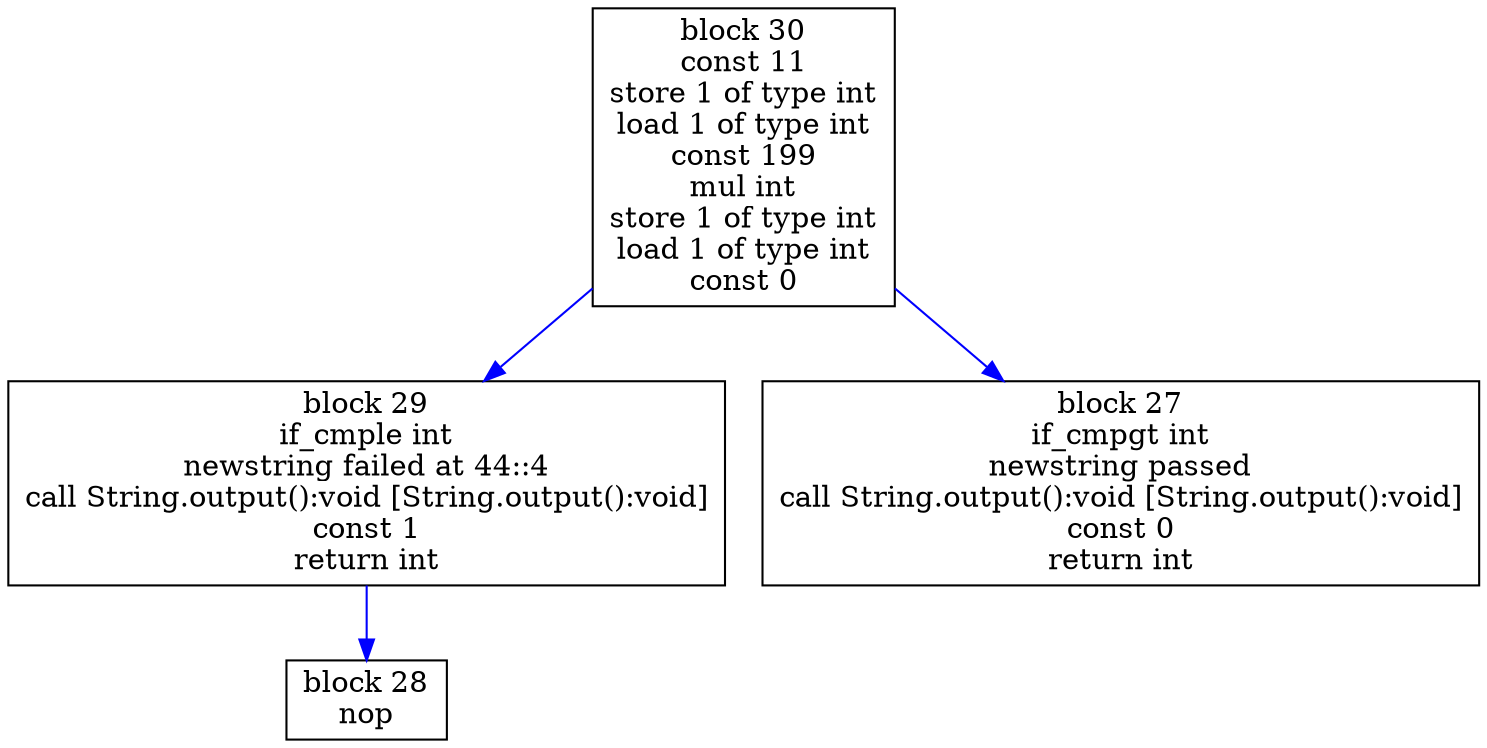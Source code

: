 digraph "Led.prova4():void" {
size = "11,7.5";
codeblock_30 [ shape = box, label = "block 30\nconst 11\nstore 1 of type int\nload 1 of type int\nconst 199\nmul int\nstore 1 of type int\nload 1 of type int\nconst 0"];
codeblock_29 [ shape = box, label = "block 29\nif_cmple int\nnewstring failed at 44::4\ncall String.output():void [String.output():void]\nconst 1\nreturn int"];
codeblock_28 [ shape = box, label = "block 28\nnop"];
codeblock_29->codeblock_28 [color = blue label = "" fontsize = 8]
codeblock_30->codeblock_29 [color = blue label = "" fontsize = 8]
codeblock_27 [ shape = box, label = "block 27\nif_cmpgt int\nnewstring passed\ncall String.output():void [String.output():void]\nconst 0\nreturn int"];
codeblock_30->codeblock_27 [color = blue label = "" fontsize = 8]
}